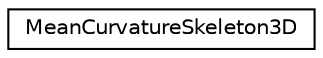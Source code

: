 digraph "Graphical Class Hierarchy"
{
 // LATEX_PDF_SIZE
  edge [fontname="Helvetica",fontsize="10",labelfontname="Helvetica",labelfontsize="10"];
  node [fontname="Helvetica",fontsize="10",shape=record];
  rankdir="LR";
  Node0 [label="MeanCurvatureSkeleton3D",height=0.2,width=0.4,color="black", fillcolor="white", style="filled",URL="$classMeanCurvatureSkeleton3D.html",tooltip="3D Mean Curvature Skeleton implementation from CGAL"];
}

